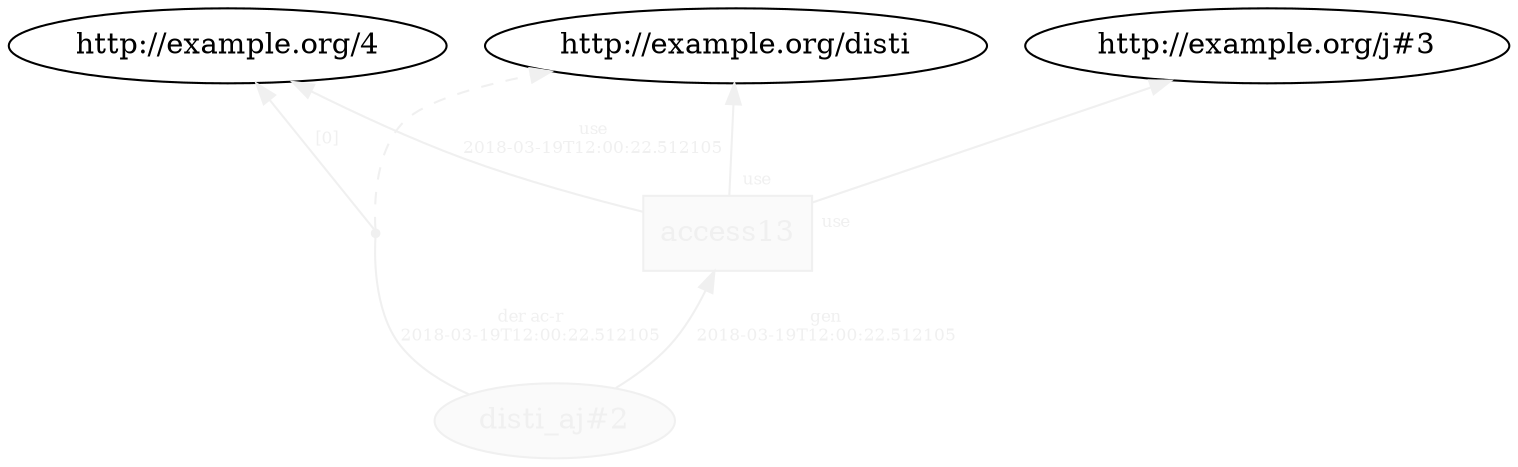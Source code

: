 digraph "PROV" { size="16,12"; rankdir="BT";
"http://example.org/disti_aj#2" [fillcolor="#FAFAFA",color="#F0F0F0",style="filled",fontcolor="#F0F0F0",label="disti_aj#2",URL="http://example.org/disti_aj#2"]
"http://example.org/access13" [fillcolor="#FAFAFA",color="#F0F0F0",shape="polygon",sides="4",style="filled",fontcolor="#F0F0F0",label="access13",URL="http://example.org/access13"]
"bn0" [shape="point",label="",fontcolor="#F0F0F0",color="#F0F0F0"]
"http://example.org/disti_aj#2" -> "bn0" [fontsize="8",distance="1.5",angle="60.0",rotation="20",label="der ac-r
2018-03-19T12:00:22.512105",arrowhead="none",fontcolor="#F0F0F0",color="#F0F0F0"]
"bn0" -> "http://example.org/disti" [style="dashed",fontcolor="#F0F0F0",color="#F0F0F0"]
"bn0" -> "http://example.org/4" [fontsize="8",distance="1.5",angle="60.0",rotation="20",label="[0]",fontcolor="#F0F0F0",color="#F0F0F0"]
"http://example.org/access13" -> "http://example.org/disti" [labelfontsize="8",labeldistance="1.5",labelangle="60.0",rotation="20",taillabel="use",fontcolor="#F0F0F0",color="#F0F0F0"]
"http://example.org/access13" -> "http://example.org/j#3" [labelfontsize="8",labeldistance="1.5",labelangle="60.0",rotation="20",taillabel="use",fontcolor="#F0F0F0",color="#F0F0F0"]
"http://example.org/access13" -> "http://example.org/4" [fontsize="8",distance="1.5",angle="60.0",rotation="20",label="use
2018-03-19T12:00:22.512105",fontcolor="#F0F0F0",color="#F0F0F0"]
"http://example.org/disti_aj#2" -> "http://example.org/access13" [fontsize="8",distance="1.5",angle="60.0",rotation="20",label="gen
2018-03-19T12:00:22.512105",fontcolor="#F0F0F0",color="#F0F0F0"]
}